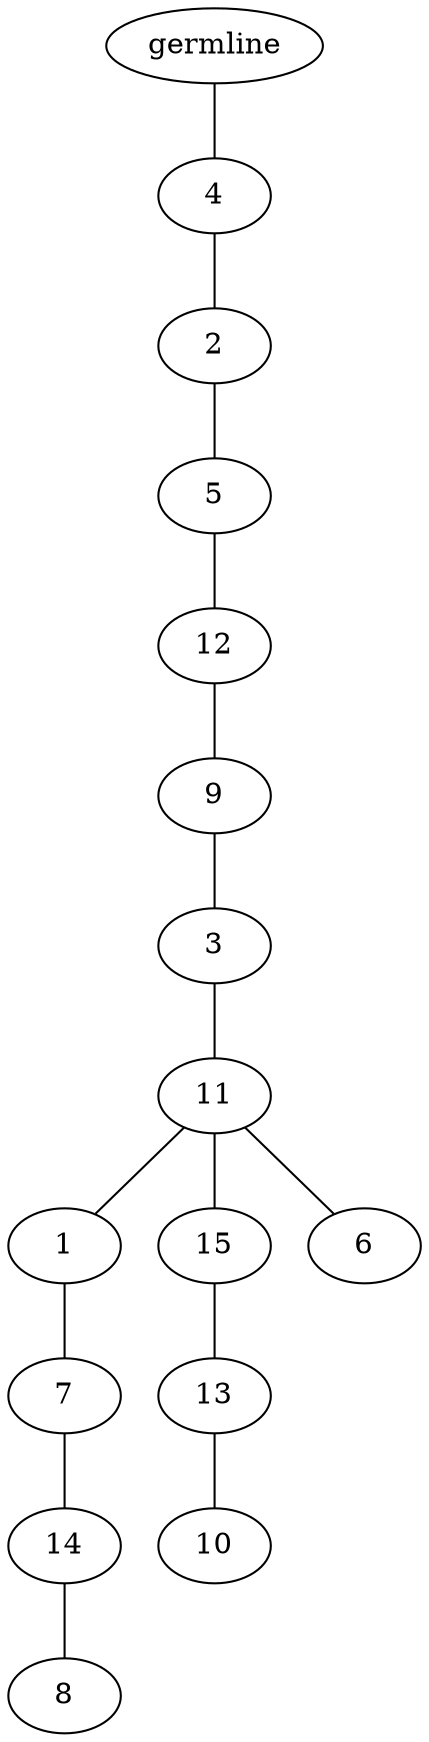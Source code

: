 graph tree {
    "139642081286992" [label="germline"];
    "139642081507600" [label="4"];
    "139642081370608" [label="2"];
    "139642081370560" [label="5"];
    "139642081372528" [label="12"];
    "139642081372624" [label="9"];
    "139642081372864" [label="3"];
    "139642081373152" [label="11"];
    "139642081373728" [label="1"];
    "139642081374064" [label="7"];
    "139642081386560" [label="14"];
    "139642081386992" [label="8"];
    "139642081373488" [label="15"];
    "139642081387232" [label="13"];
    "139642081371808" [label="10"];
    "139642081373776" [label="6"];
    "139642081286992" -- "139642081507600";
    "139642081507600" -- "139642081370608";
    "139642081370608" -- "139642081370560";
    "139642081370560" -- "139642081372528";
    "139642081372528" -- "139642081372624";
    "139642081372624" -- "139642081372864";
    "139642081372864" -- "139642081373152";
    "139642081373152" -- "139642081373728";
    "139642081373152" -- "139642081373488";
    "139642081373152" -- "139642081373776";
    "139642081373728" -- "139642081374064";
    "139642081374064" -- "139642081386560";
    "139642081386560" -- "139642081386992";
    "139642081373488" -- "139642081387232";
    "139642081387232" -- "139642081371808";
}
